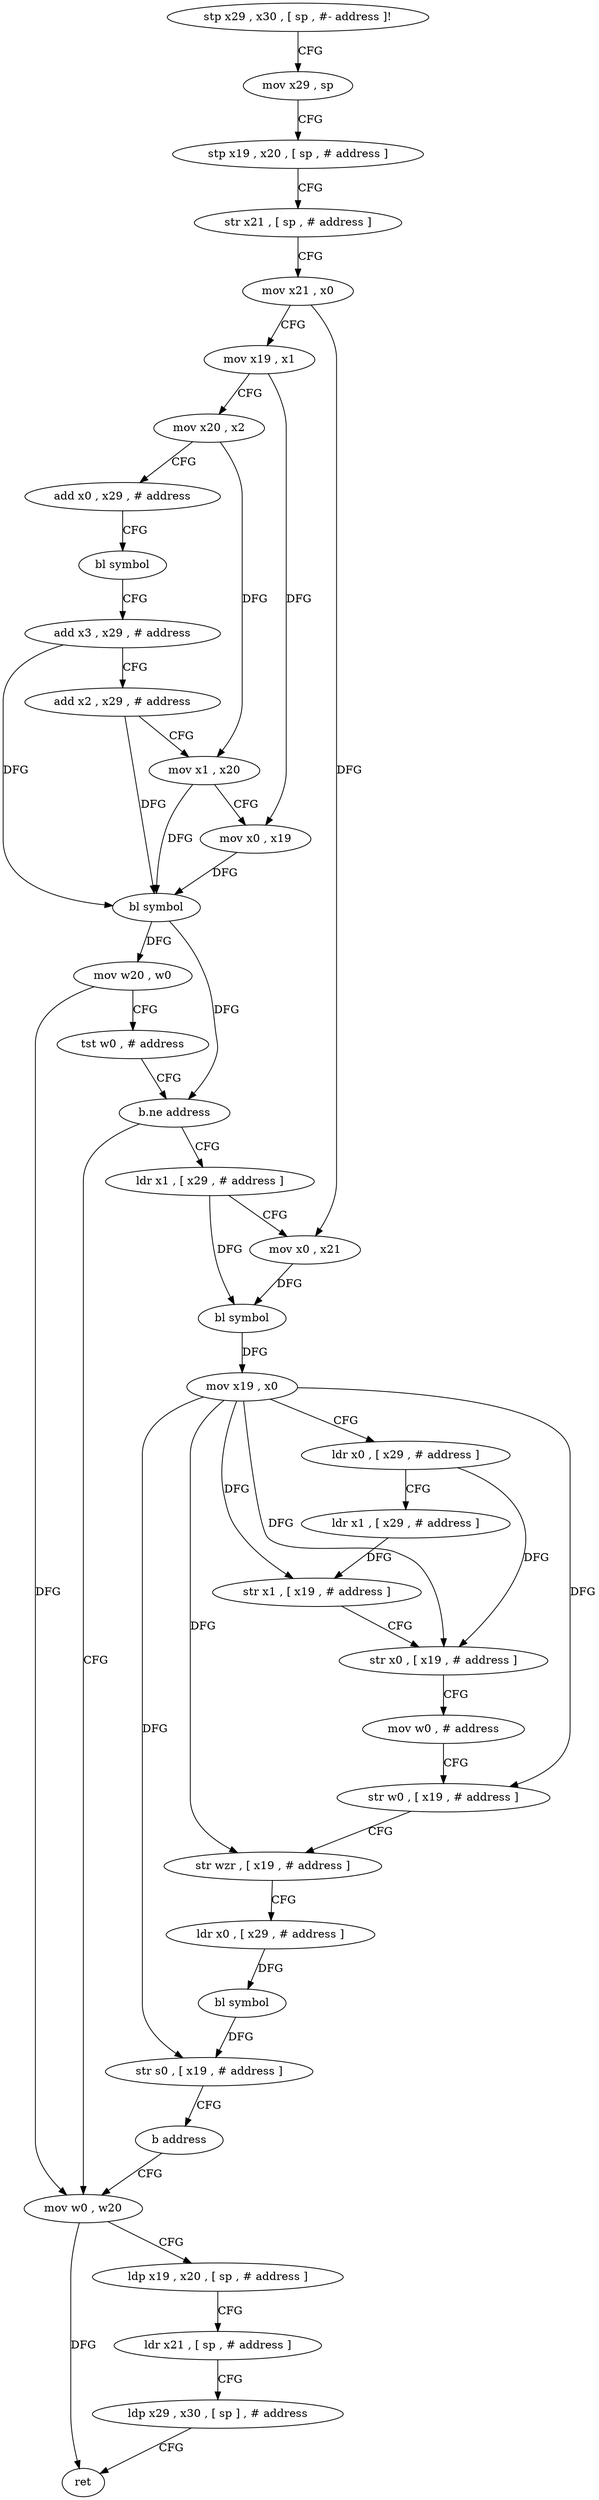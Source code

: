 digraph "func" {
"4250024" [label = "stp x29 , x30 , [ sp , #- address ]!" ]
"4250028" [label = "mov x29 , sp" ]
"4250032" [label = "stp x19 , x20 , [ sp , # address ]" ]
"4250036" [label = "str x21 , [ sp , # address ]" ]
"4250040" [label = "mov x21 , x0" ]
"4250044" [label = "mov x19 , x1" ]
"4250048" [label = "mov x20 , x2" ]
"4250052" [label = "add x0 , x29 , # address" ]
"4250056" [label = "bl symbol" ]
"4250060" [label = "add x3 , x29 , # address" ]
"4250064" [label = "add x2 , x29 , # address" ]
"4250068" [label = "mov x1 , x20" ]
"4250072" [label = "mov x0 , x19" ]
"4250076" [label = "bl symbol" ]
"4250080" [label = "mov w20 , w0" ]
"4250084" [label = "tst w0 , # address" ]
"4250088" [label = "b.ne address" ]
"4250112" [label = "ldr x1 , [ x29 , # address ]" ]
"4250092" [label = "mov w0 , w20" ]
"4250116" [label = "mov x0 , x21" ]
"4250120" [label = "bl symbol" ]
"4250124" [label = "mov x19 , x0" ]
"4250128" [label = "ldr x0 , [ x29 , # address ]" ]
"4250132" [label = "ldr x1 , [ x29 , # address ]" ]
"4250136" [label = "str x1 , [ x19 , # address ]" ]
"4250140" [label = "str x0 , [ x19 , # address ]" ]
"4250144" [label = "mov w0 , # address" ]
"4250148" [label = "str w0 , [ x19 , # address ]" ]
"4250152" [label = "str wzr , [ x19 , # address ]" ]
"4250156" [label = "ldr x0 , [ x29 , # address ]" ]
"4250160" [label = "bl symbol" ]
"4250164" [label = "str s0 , [ x19 , # address ]" ]
"4250168" [label = "b address" ]
"4250096" [label = "ldp x19 , x20 , [ sp , # address ]" ]
"4250100" [label = "ldr x21 , [ sp , # address ]" ]
"4250104" [label = "ldp x29 , x30 , [ sp ] , # address" ]
"4250108" [label = "ret" ]
"4250024" -> "4250028" [ label = "CFG" ]
"4250028" -> "4250032" [ label = "CFG" ]
"4250032" -> "4250036" [ label = "CFG" ]
"4250036" -> "4250040" [ label = "CFG" ]
"4250040" -> "4250044" [ label = "CFG" ]
"4250040" -> "4250116" [ label = "DFG" ]
"4250044" -> "4250048" [ label = "CFG" ]
"4250044" -> "4250072" [ label = "DFG" ]
"4250048" -> "4250052" [ label = "CFG" ]
"4250048" -> "4250068" [ label = "DFG" ]
"4250052" -> "4250056" [ label = "CFG" ]
"4250056" -> "4250060" [ label = "CFG" ]
"4250060" -> "4250064" [ label = "CFG" ]
"4250060" -> "4250076" [ label = "DFG" ]
"4250064" -> "4250068" [ label = "CFG" ]
"4250064" -> "4250076" [ label = "DFG" ]
"4250068" -> "4250072" [ label = "CFG" ]
"4250068" -> "4250076" [ label = "DFG" ]
"4250072" -> "4250076" [ label = "DFG" ]
"4250076" -> "4250080" [ label = "DFG" ]
"4250076" -> "4250088" [ label = "DFG" ]
"4250080" -> "4250084" [ label = "CFG" ]
"4250080" -> "4250092" [ label = "DFG" ]
"4250084" -> "4250088" [ label = "CFG" ]
"4250088" -> "4250112" [ label = "CFG" ]
"4250088" -> "4250092" [ label = "CFG" ]
"4250112" -> "4250116" [ label = "CFG" ]
"4250112" -> "4250120" [ label = "DFG" ]
"4250092" -> "4250096" [ label = "CFG" ]
"4250092" -> "4250108" [ label = "DFG" ]
"4250116" -> "4250120" [ label = "DFG" ]
"4250120" -> "4250124" [ label = "DFG" ]
"4250124" -> "4250128" [ label = "CFG" ]
"4250124" -> "4250136" [ label = "DFG" ]
"4250124" -> "4250140" [ label = "DFG" ]
"4250124" -> "4250148" [ label = "DFG" ]
"4250124" -> "4250152" [ label = "DFG" ]
"4250124" -> "4250164" [ label = "DFG" ]
"4250128" -> "4250132" [ label = "CFG" ]
"4250128" -> "4250140" [ label = "DFG" ]
"4250132" -> "4250136" [ label = "DFG" ]
"4250136" -> "4250140" [ label = "CFG" ]
"4250140" -> "4250144" [ label = "CFG" ]
"4250144" -> "4250148" [ label = "CFG" ]
"4250148" -> "4250152" [ label = "CFG" ]
"4250152" -> "4250156" [ label = "CFG" ]
"4250156" -> "4250160" [ label = "DFG" ]
"4250160" -> "4250164" [ label = "DFG" ]
"4250164" -> "4250168" [ label = "CFG" ]
"4250168" -> "4250092" [ label = "CFG" ]
"4250096" -> "4250100" [ label = "CFG" ]
"4250100" -> "4250104" [ label = "CFG" ]
"4250104" -> "4250108" [ label = "CFG" ]
}
